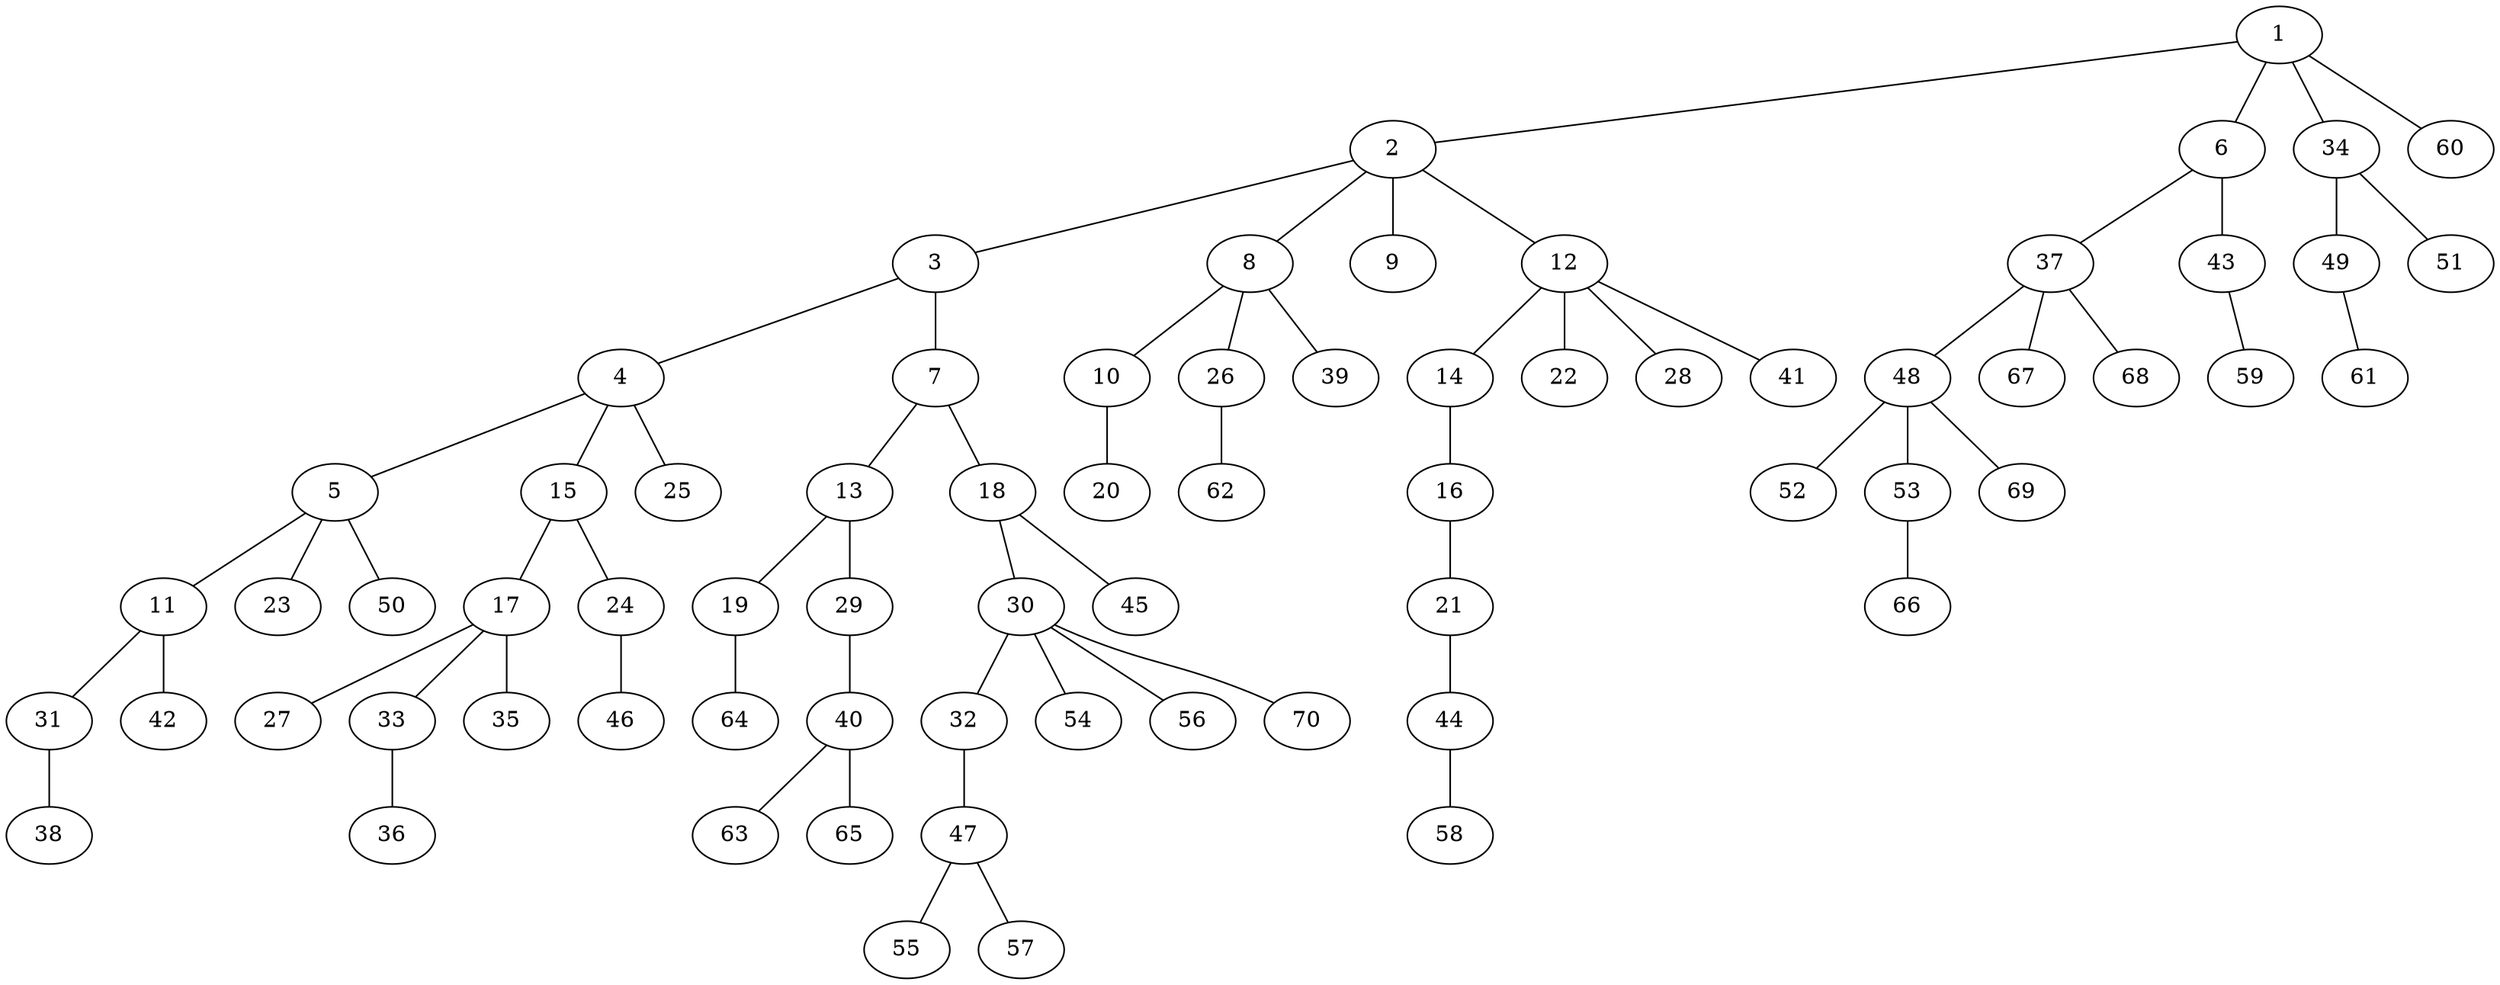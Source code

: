 graph graphname {1--2
1--6
1--34
1--60
2--3
2--8
2--9
2--12
3--4
3--7
4--5
4--15
4--25
5--11
5--23
5--50
6--37
6--43
7--13
7--18
8--10
8--26
8--39
10--20
11--31
11--42
12--14
12--22
12--28
12--41
13--19
13--29
14--16
15--17
15--24
16--21
17--27
17--33
17--35
18--30
18--45
19--64
21--44
24--46
26--62
29--40
30--32
30--54
30--56
30--70
31--38
32--47
33--36
34--49
34--51
37--48
37--67
37--68
40--63
40--65
43--59
44--58
47--55
47--57
48--52
48--53
48--69
49--61
53--66
}